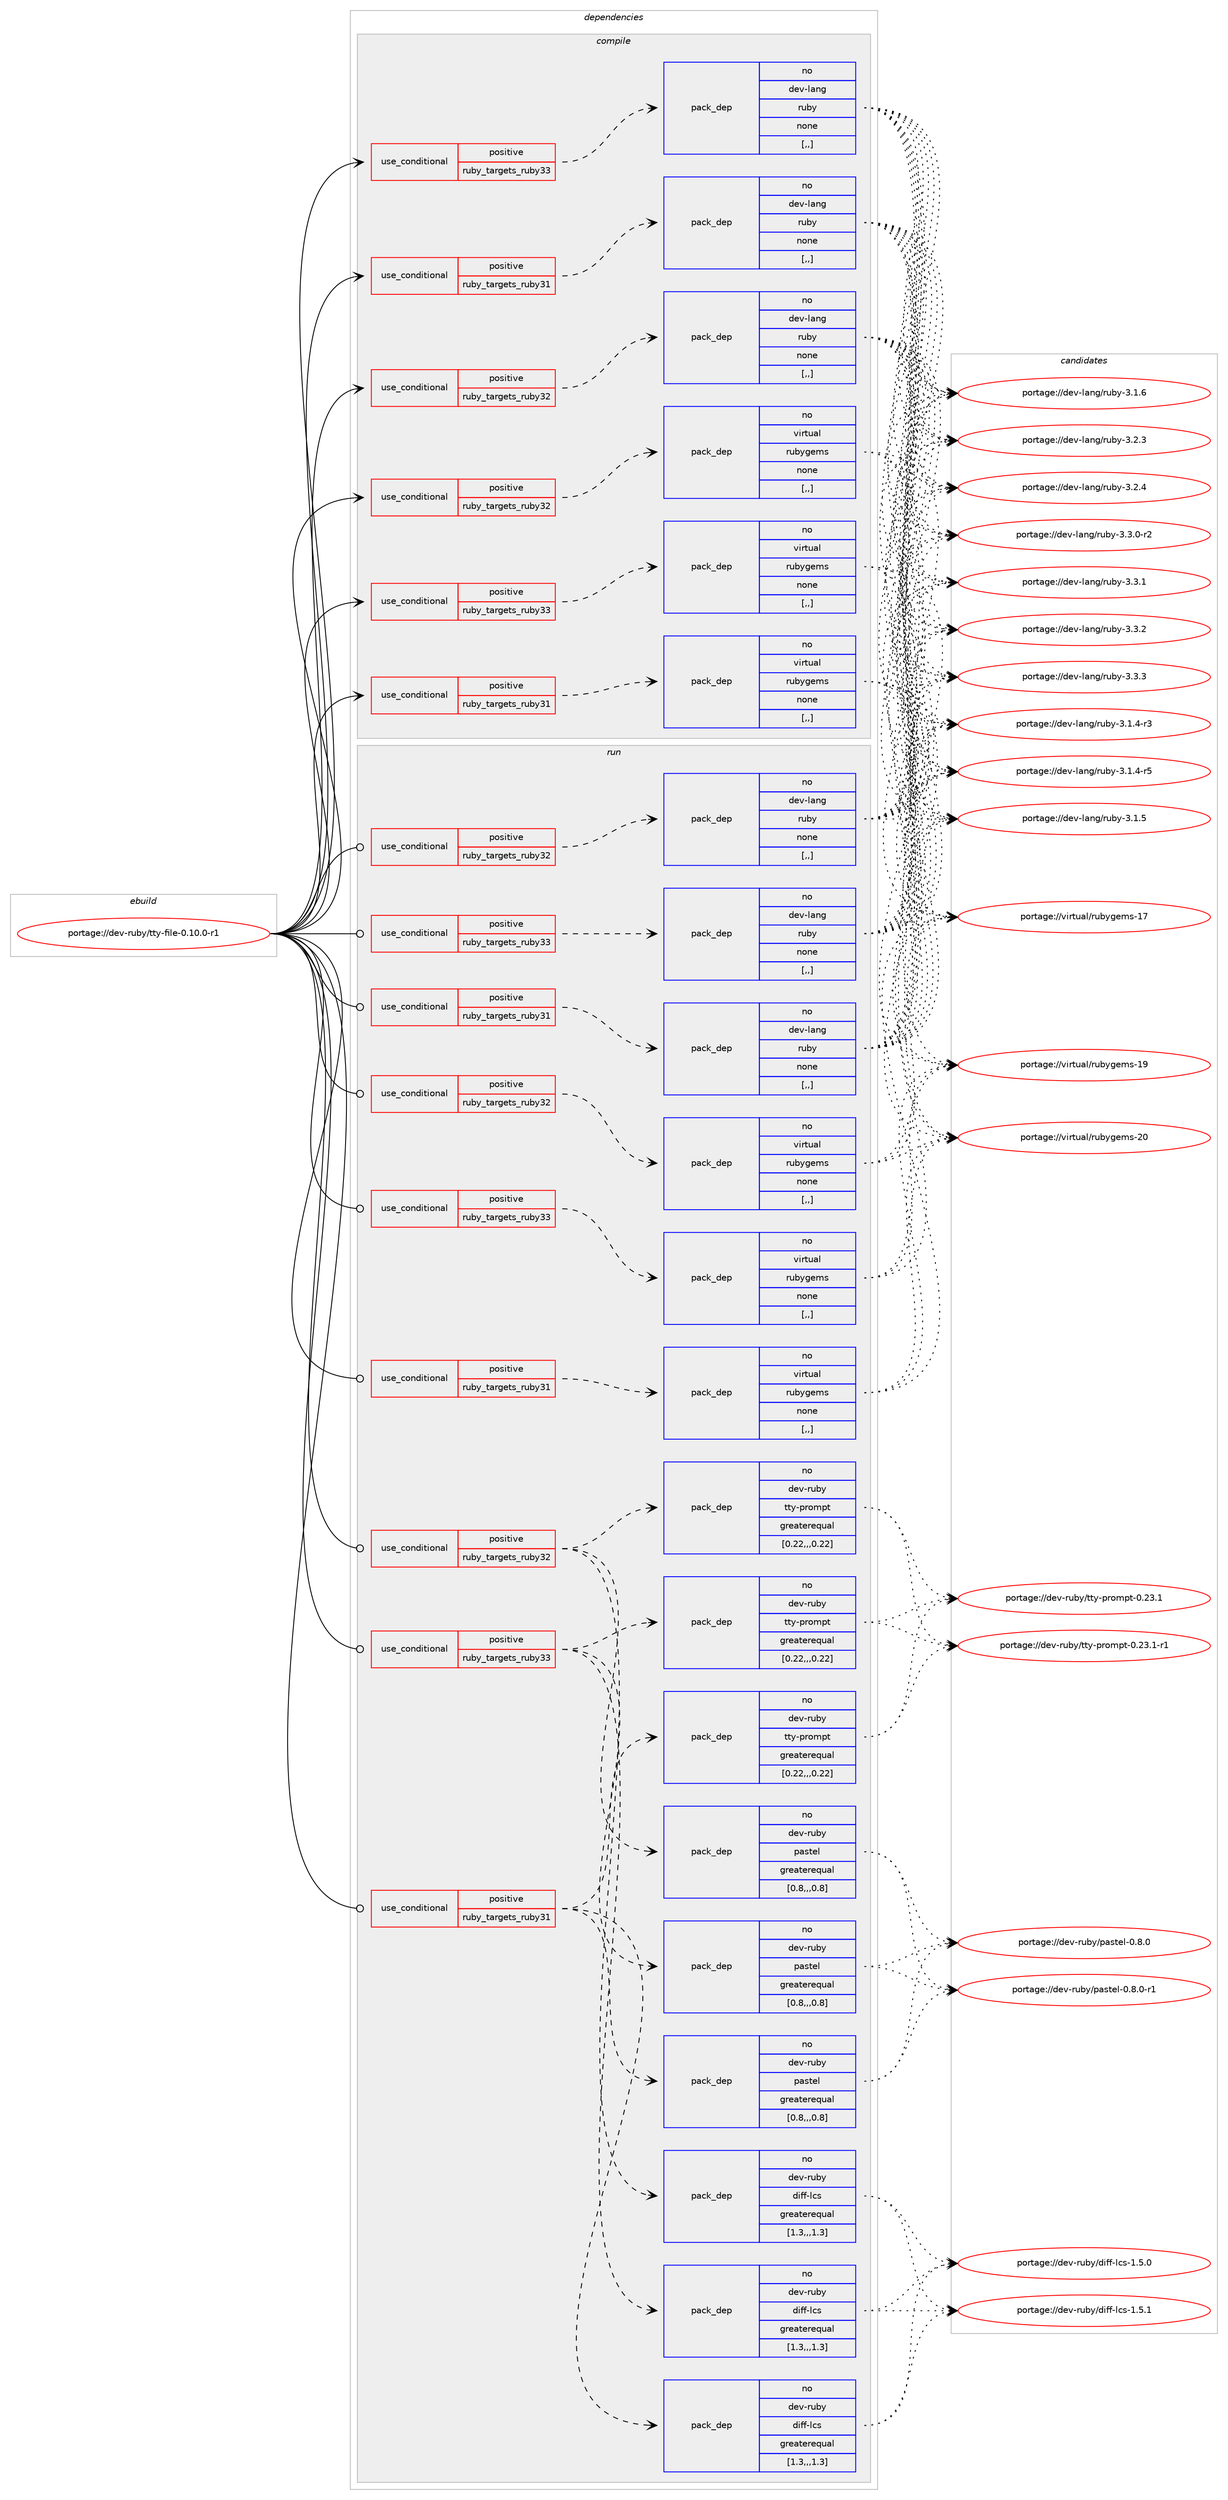 digraph prolog {

# *************
# Graph options
# *************

newrank=true;
concentrate=true;
compound=true;
graph [rankdir=LR,fontname=Helvetica,fontsize=10,ranksep=1.5];#, ranksep=2.5, nodesep=0.2];
edge  [arrowhead=vee];
node  [fontname=Helvetica,fontsize=10];

# **********
# The ebuild
# **********

subgraph cluster_leftcol {
color=gray;
rank=same;
label=<<i>ebuild</i>>;
id [label="portage://dev-ruby/tty-file-0.10.0-r1", color=red, width=4, href="../dev-ruby/tty-file-0.10.0-r1.svg"];
}

# ****************
# The dependencies
# ****************

subgraph cluster_midcol {
color=gray;
label=<<i>dependencies</i>>;
subgraph cluster_compile {
fillcolor="#eeeeee";
style=filled;
label=<<i>compile</i>>;
subgraph cond56668 {
dependency202075 [label=<<TABLE BORDER="0" CELLBORDER="1" CELLSPACING="0" CELLPADDING="4"><TR><TD ROWSPAN="3" CELLPADDING="10">use_conditional</TD></TR><TR><TD>positive</TD></TR><TR><TD>ruby_targets_ruby31</TD></TR></TABLE>>, shape=none, color=red];
subgraph pack144035 {
dependency202076 [label=<<TABLE BORDER="0" CELLBORDER="1" CELLSPACING="0" CELLPADDING="4" WIDTH="220"><TR><TD ROWSPAN="6" CELLPADDING="30">pack_dep</TD></TR><TR><TD WIDTH="110">no</TD></TR><TR><TD>dev-lang</TD></TR><TR><TD>ruby</TD></TR><TR><TD>none</TD></TR><TR><TD>[,,]</TD></TR></TABLE>>, shape=none, color=blue];
}
dependency202075:e -> dependency202076:w [weight=20,style="dashed",arrowhead="vee"];
}
id:e -> dependency202075:w [weight=20,style="solid",arrowhead="vee"];
subgraph cond56669 {
dependency202077 [label=<<TABLE BORDER="0" CELLBORDER="1" CELLSPACING="0" CELLPADDING="4"><TR><TD ROWSPAN="3" CELLPADDING="10">use_conditional</TD></TR><TR><TD>positive</TD></TR><TR><TD>ruby_targets_ruby31</TD></TR></TABLE>>, shape=none, color=red];
subgraph pack144036 {
dependency202078 [label=<<TABLE BORDER="0" CELLBORDER="1" CELLSPACING="0" CELLPADDING="4" WIDTH="220"><TR><TD ROWSPAN="6" CELLPADDING="30">pack_dep</TD></TR><TR><TD WIDTH="110">no</TD></TR><TR><TD>virtual</TD></TR><TR><TD>rubygems</TD></TR><TR><TD>none</TD></TR><TR><TD>[,,]</TD></TR></TABLE>>, shape=none, color=blue];
}
dependency202077:e -> dependency202078:w [weight=20,style="dashed",arrowhead="vee"];
}
id:e -> dependency202077:w [weight=20,style="solid",arrowhead="vee"];
subgraph cond56670 {
dependency202079 [label=<<TABLE BORDER="0" CELLBORDER="1" CELLSPACING="0" CELLPADDING="4"><TR><TD ROWSPAN="3" CELLPADDING="10">use_conditional</TD></TR><TR><TD>positive</TD></TR><TR><TD>ruby_targets_ruby32</TD></TR></TABLE>>, shape=none, color=red];
subgraph pack144037 {
dependency202080 [label=<<TABLE BORDER="0" CELLBORDER="1" CELLSPACING="0" CELLPADDING="4" WIDTH="220"><TR><TD ROWSPAN="6" CELLPADDING="30">pack_dep</TD></TR><TR><TD WIDTH="110">no</TD></TR><TR><TD>dev-lang</TD></TR><TR><TD>ruby</TD></TR><TR><TD>none</TD></TR><TR><TD>[,,]</TD></TR></TABLE>>, shape=none, color=blue];
}
dependency202079:e -> dependency202080:w [weight=20,style="dashed",arrowhead="vee"];
}
id:e -> dependency202079:w [weight=20,style="solid",arrowhead="vee"];
subgraph cond56671 {
dependency202081 [label=<<TABLE BORDER="0" CELLBORDER="1" CELLSPACING="0" CELLPADDING="4"><TR><TD ROWSPAN="3" CELLPADDING="10">use_conditional</TD></TR><TR><TD>positive</TD></TR><TR><TD>ruby_targets_ruby32</TD></TR></TABLE>>, shape=none, color=red];
subgraph pack144038 {
dependency202082 [label=<<TABLE BORDER="0" CELLBORDER="1" CELLSPACING="0" CELLPADDING="4" WIDTH="220"><TR><TD ROWSPAN="6" CELLPADDING="30">pack_dep</TD></TR><TR><TD WIDTH="110">no</TD></TR><TR><TD>virtual</TD></TR><TR><TD>rubygems</TD></TR><TR><TD>none</TD></TR><TR><TD>[,,]</TD></TR></TABLE>>, shape=none, color=blue];
}
dependency202081:e -> dependency202082:w [weight=20,style="dashed",arrowhead="vee"];
}
id:e -> dependency202081:w [weight=20,style="solid",arrowhead="vee"];
subgraph cond56672 {
dependency202083 [label=<<TABLE BORDER="0" CELLBORDER="1" CELLSPACING="0" CELLPADDING="4"><TR><TD ROWSPAN="3" CELLPADDING="10">use_conditional</TD></TR><TR><TD>positive</TD></TR><TR><TD>ruby_targets_ruby33</TD></TR></TABLE>>, shape=none, color=red];
subgraph pack144039 {
dependency202084 [label=<<TABLE BORDER="0" CELLBORDER="1" CELLSPACING="0" CELLPADDING="4" WIDTH="220"><TR><TD ROWSPAN="6" CELLPADDING="30">pack_dep</TD></TR><TR><TD WIDTH="110">no</TD></TR><TR><TD>dev-lang</TD></TR><TR><TD>ruby</TD></TR><TR><TD>none</TD></TR><TR><TD>[,,]</TD></TR></TABLE>>, shape=none, color=blue];
}
dependency202083:e -> dependency202084:w [weight=20,style="dashed",arrowhead="vee"];
}
id:e -> dependency202083:w [weight=20,style="solid",arrowhead="vee"];
subgraph cond56673 {
dependency202085 [label=<<TABLE BORDER="0" CELLBORDER="1" CELLSPACING="0" CELLPADDING="4"><TR><TD ROWSPAN="3" CELLPADDING="10">use_conditional</TD></TR><TR><TD>positive</TD></TR><TR><TD>ruby_targets_ruby33</TD></TR></TABLE>>, shape=none, color=red];
subgraph pack144040 {
dependency202086 [label=<<TABLE BORDER="0" CELLBORDER="1" CELLSPACING="0" CELLPADDING="4" WIDTH="220"><TR><TD ROWSPAN="6" CELLPADDING="30">pack_dep</TD></TR><TR><TD WIDTH="110">no</TD></TR><TR><TD>virtual</TD></TR><TR><TD>rubygems</TD></TR><TR><TD>none</TD></TR><TR><TD>[,,]</TD></TR></TABLE>>, shape=none, color=blue];
}
dependency202085:e -> dependency202086:w [weight=20,style="dashed",arrowhead="vee"];
}
id:e -> dependency202085:w [weight=20,style="solid",arrowhead="vee"];
}
subgraph cluster_compileandrun {
fillcolor="#eeeeee";
style=filled;
label=<<i>compile and run</i>>;
}
subgraph cluster_run {
fillcolor="#eeeeee";
style=filled;
label=<<i>run</i>>;
subgraph cond56674 {
dependency202087 [label=<<TABLE BORDER="0" CELLBORDER="1" CELLSPACING="0" CELLPADDING="4"><TR><TD ROWSPAN="3" CELLPADDING="10">use_conditional</TD></TR><TR><TD>positive</TD></TR><TR><TD>ruby_targets_ruby31</TD></TR></TABLE>>, shape=none, color=red];
subgraph pack144041 {
dependency202088 [label=<<TABLE BORDER="0" CELLBORDER="1" CELLSPACING="0" CELLPADDING="4" WIDTH="220"><TR><TD ROWSPAN="6" CELLPADDING="30">pack_dep</TD></TR><TR><TD WIDTH="110">no</TD></TR><TR><TD>dev-lang</TD></TR><TR><TD>ruby</TD></TR><TR><TD>none</TD></TR><TR><TD>[,,]</TD></TR></TABLE>>, shape=none, color=blue];
}
dependency202087:e -> dependency202088:w [weight=20,style="dashed",arrowhead="vee"];
}
id:e -> dependency202087:w [weight=20,style="solid",arrowhead="odot"];
subgraph cond56675 {
dependency202089 [label=<<TABLE BORDER="0" CELLBORDER="1" CELLSPACING="0" CELLPADDING="4"><TR><TD ROWSPAN="3" CELLPADDING="10">use_conditional</TD></TR><TR><TD>positive</TD></TR><TR><TD>ruby_targets_ruby31</TD></TR></TABLE>>, shape=none, color=red];
subgraph pack144042 {
dependency202090 [label=<<TABLE BORDER="0" CELLBORDER="1" CELLSPACING="0" CELLPADDING="4" WIDTH="220"><TR><TD ROWSPAN="6" CELLPADDING="30">pack_dep</TD></TR><TR><TD WIDTH="110">no</TD></TR><TR><TD>dev-ruby</TD></TR><TR><TD>diff-lcs</TD></TR><TR><TD>greaterequal</TD></TR><TR><TD>[1.3,,,1.3]</TD></TR></TABLE>>, shape=none, color=blue];
}
dependency202089:e -> dependency202090:w [weight=20,style="dashed",arrowhead="vee"];
subgraph pack144043 {
dependency202091 [label=<<TABLE BORDER="0" CELLBORDER="1" CELLSPACING="0" CELLPADDING="4" WIDTH="220"><TR><TD ROWSPAN="6" CELLPADDING="30">pack_dep</TD></TR><TR><TD WIDTH="110">no</TD></TR><TR><TD>dev-ruby</TD></TR><TR><TD>pastel</TD></TR><TR><TD>greaterequal</TD></TR><TR><TD>[0.8,,,0.8]</TD></TR></TABLE>>, shape=none, color=blue];
}
dependency202089:e -> dependency202091:w [weight=20,style="dashed",arrowhead="vee"];
subgraph pack144044 {
dependency202092 [label=<<TABLE BORDER="0" CELLBORDER="1" CELLSPACING="0" CELLPADDING="4" WIDTH="220"><TR><TD ROWSPAN="6" CELLPADDING="30">pack_dep</TD></TR><TR><TD WIDTH="110">no</TD></TR><TR><TD>dev-ruby</TD></TR><TR><TD>tty-prompt</TD></TR><TR><TD>greaterequal</TD></TR><TR><TD>[0.22,,,0.22]</TD></TR></TABLE>>, shape=none, color=blue];
}
dependency202089:e -> dependency202092:w [weight=20,style="dashed",arrowhead="vee"];
}
id:e -> dependency202089:w [weight=20,style="solid",arrowhead="odot"];
subgraph cond56676 {
dependency202093 [label=<<TABLE BORDER="0" CELLBORDER="1" CELLSPACING="0" CELLPADDING="4"><TR><TD ROWSPAN="3" CELLPADDING="10">use_conditional</TD></TR><TR><TD>positive</TD></TR><TR><TD>ruby_targets_ruby31</TD></TR></TABLE>>, shape=none, color=red];
subgraph pack144045 {
dependency202094 [label=<<TABLE BORDER="0" CELLBORDER="1" CELLSPACING="0" CELLPADDING="4" WIDTH="220"><TR><TD ROWSPAN="6" CELLPADDING="30">pack_dep</TD></TR><TR><TD WIDTH="110">no</TD></TR><TR><TD>virtual</TD></TR><TR><TD>rubygems</TD></TR><TR><TD>none</TD></TR><TR><TD>[,,]</TD></TR></TABLE>>, shape=none, color=blue];
}
dependency202093:e -> dependency202094:w [weight=20,style="dashed",arrowhead="vee"];
}
id:e -> dependency202093:w [weight=20,style="solid",arrowhead="odot"];
subgraph cond56677 {
dependency202095 [label=<<TABLE BORDER="0" CELLBORDER="1" CELLSPACING="0" CELLPADDING="4"><TR><TD ROWSPAN="3" CELLPADDING="10">use_conditional</TD></TR><TR><TD>positive</TD></TR><TR><TD>ruby_targets_ruby32</TD></TR></TABLE>>, shape=none, color=red];
subgraph pack144046 {
dependency202096 [label=<<TABLE BORDER="0" CELLBORDER="1" CELLSPACING="0" CELLPADDING="4" WIDTH="220"><TR><TD ROWSPAN="6" CELLPADDING="30">pack_dep</TD></TR><TR><TD WIDTH="110">no</TD></TR><TR><TD>dev-lang</TD></TR><TR><TD>ruby</TD></TR><TR><TD>none</TD></TR><TR><TD>[,,]</TD></TR></TABLE>>, shape=none, color=blue];
}
dependency202095:e -> dependency202096:w [weight=20,style="dashed",arrowhead="vee"];
}
id:e -> dependency202095:w [weight=20,style="solid",arrowhead="odot"];
subgraph cond56678 {
dependency202097 [label=<<TABLE BORDER="0" CELLBORDER="1" CELLSPACING="0" CELLPADDING="4"><TR><TD ROWSPAN="3" CELLPADDING="10">use_conditional</TD></TR><TR><TD>positive</TD></TR><TR><TD>ruby_targets_ruby32</TD></TR></TABLE>>, shape=none, color=red];
subgraph pack144047 {
dependency202098 [label=<<TABLE BORDER="0" CELLBORDER="1" CELLSPACING="0" CELLPADDING="4" WIDTH="220"><TR><TD ROWSPAN="6" CELLPADDING="30">pack_dep</TD></TR><TR><TD WIDTH="110">no</TD></TR><TR><TD>dev-ruby</TD></TR><TR><TD>diff-lcs</TD></TR><TR><TD>greaterequal</TD></TR><TR><TD>[1.3,,,1.3]</TD></TR></TABLE>>, shape=none, color=blue];
}
dependency202097:e -> dependency202098:w [weight=20,style="dashed",arrowhead="vee"];
subgraph pack144048 {
dependency202099 [label=<<TABLE BORDER="0" CELLBORDER="1" CELLSPACING="0" CELLPADDING="4" WIDTH="220"><TR><TD ROWSPAN="6" CELLPADDING="30">pack_dep</TD></TR><TR><TD WIDTH="110">no</TD></TR><TR><TD>dev-ruby</TD></TR><TR><TD>pastel</TD></TR><TR><TD>greaterequal</TD></TR><TR><TD>[0.8,,,0.8]</TD></TR></TABLE>>, shape=none, color=blue];
}
dependency202097:e -> dependency202099:w [weight=20,style="dashed",arrowhead="vee"];
subgraph pack144049 {
dependency202100 [label=<<TABLE BORDER="0" CELLBORDER="1" CELLSPACING="0" CELLPADDING="4" WIDTH="220"><TR><TD ROWSPAN="6" CELLPADDING="30">pack_dep</TD></TR><TR><TD WIDTH="110">no</TD></TR><TR><TD>dev-ruby</TD></TR><TR><TD>tty-prompt</TD></TR><TR><TD>greaterequal</TD></TR><TR><TD>[0.22,,,0.22]</TD></TR></TABLE>>, shape=none, color=blue];
}
dependency202097:e -> dependency202100:w [weight=20,style="dashed",arrowhead="vee"];
}
id:e -> dependency202097:w [weight=20,style="solid",arrowhead="odot"];
subgraph cond56679 {
dependency202101 [label=<<TABLE BORDER="0" CELLBORDER="1" CELLSPACING="0" CELLPADDING="4"><TR><TD ROWSPAN="3" CELLPADDING="10">use_conditional</TD></TR><TR><TD>positive</TD></TR><TR><TD>ruby_targets_ruby32</TD></TR></TABLE>>, shape=none, color=red];
subgraph pack144050 {
dependency202102 [label=<<TABLE BORDER="0" CELLBORDER="1" CELLSPACING="0" CELLPADDING="4" WIDTH="220"><TR><TD ROWSPAN="6" CELLPADDING="30">pack_dep</TD></TR><TR><TD WIDTH="110">no</TD></TR><TR><TD>virtual</TD></TR><TR><TD>rubygems</TD></TR><TR><TD>none</TD></TR><TR><TD>[,,]</TD></TR></TABLE>>, shape=none, color=blue];
}
dependency202101:e -> dependency202102:w [weight=20,style="dashed",arrowhead="vee"];
}
id:e -> dependency202101:w [weight=20,style="solid",arrowhead="odot"];
subgraph cond56680 {
dependency202103 [label=<<TABLE BORDER="0" CELLBORDER="1" CELLSPACING="0" CELLPADDING="4"><TR><TD ROWSPAN="3" CELLPADDING="10">use_conditional</TD></TR><TR><TD>positive</TD></TR><TR><TD>ruby_targets_ruby33</TD></TR></TABLE>>, shape=none, color=red];
subgraph pack144051 {
dependency202104 [label=<<TABLE BORDER="0" CELLBORDER="1" CELLSPACING="0" CELLPADDING="4" WIDTH="220"><TR><TD ROWSPAN="6" CELLPADDING="30">pack_dep</TD></TR><TR><TD WIDTH="110">no</TD></TR><TR><TD>dev-lang</TD></TR><TR><TD>ruby</TD></TR><TR><TD>none</TD></TR><TR><TD>[,,]</TD></TR></TABLE>>, shape=none, color=blue];
}
dependency202103:e -> dependency202104:w [weight=20,style="dashed",arrowhead="vee"];
}
id:e -> dependency202103:w [weight=20,style="solid",arrowhead="odot"];
subgraph cond56681 {
dependency202105 [label=<<TABLE BORDER="0" CELLBORDER="1" CELLSPACING="0" CELLPADDING="4"><TR><TD ROWSPAN="3" CELLPADDING="10">use_conditional</TD></TR><TR><TD>positive</TD></TR><TR><TD>ruby_targets_ruby33</TD></TR></TABLE>>, shape=none, color=red];
subgraph pack144052 {
dependency202106 [label=<<TABLE BORDER="0" CELLBORDER="1" CELLSPACING="0" CELLPADDING="4" WIDTH="220"><TR><TD ROWSPAN="6" CELLPADDING="30">pack_dep</TD></TR><TR><TD WIDTH="110">no</TD></TR><TR><TD>dev-ruby</TD></TR><TR><TD>diff-lcs</TD></TR><TR><TD>greaterequal</TD></TR><TR><TD>[1.3,,,1.3]</TD></TR></TABLE>>, shape=none, color=blue];
}
dependency202105:e -> dependency202106:w [weight=20,style="dashed",arrowhead="vee"];
subgraph pack144053 {
dependency202107 [label=<<TABLE BORDER="0" CELLBORDER="1" CELLSPACING="0" CELLPADDING="4" WIDTH="220"><TR><TD ROWSPAN="6" CELLPADDING="30">pack_dep</TD></TR><TR><TD WIDTH="110">no</TD></TR><TR><TD>dev-ruby</TD></TR><TR><TD>pastel</TD></TR><TR><TD>greaterequal</TD></TR><TR><TD>[0.8,,,0.8]</TD></TR></TABLE>>, shape=none, color=blue];
}
dependency202105:e -> dependency202107:w [weight=20,style="dashed",arrowhead="vee"];
subgraph pack144054 {
dependency202108 [label=<<TABLE BORDER="0" CELLBORDER="1" CELLSPACING="0" CELLPADDING="4" WIDTH="220"><TR><TD ROWSPAN="6" CELLPADDING="30">pack_dep</TD></TR><TR><TD WIDTH="110">no</TD></TR><TR><TD>dev-ruby</TD></TR><TR><TD>tty-prompt</TD></TR><TR><TD>greaterequal</TD></TR><TR><TD>[0.22,,,0.22]</TD></TR></TABLE>>, shape=none, color=blue];
}
dependency202105:e -> dependency202108:w [weight=20,style="dashed",arrowhead="vee"];
}
id:e -> dependency202105:w [weight=20,style="solid",arrowhead="odot"];
subgraph cond56682 {
dependency202109 [label=<<TABLE BORDER="0" CELLBORDER="1" CELLSPACING="0" CELLPADDING="4"><TR><TD ROWSPAN="3" CELLPADDING="10">use_conditional</TD></TR><TR><TD>positive</TD></TR><TR><TD>ruby_targets_ruby33</TD></TR></TABLE>>, shape=none, color=red];
subgraph pack144055 {
dependency202110 [label=<<TABLE BORDER="0" CELLBORDER="1" CELLSPACING="0" CELLPADDING="4" WIDTH="220"><TR><TD ROWSPAN="6" CELLPADDING="30">pack_dep</TD></TR><TR><TD WIDTH="110">no</TD></TR><TR><TD>virtual</TD></TR><TR><TD>rubygems</TD></TR><TR><TD>none</TD></TR><TR><TD>[,,]</TD></TR></TABLE>>, shape=none, color=blue];
}
dependency202109:e -> dependency202110:w [weight=20,style="dashed",arrowhead="vee"];
}
id:e -> dependency202109:w [weight=20,style="solid",arrowhead="odot"];
}
}

# **************
# The candidates
# **************

subgraph cluster_choices {
rank=same;
color=gray;
label=<<i>candidates</i>>;

subgraph choice144035 {
color=black;
nodesep=1;
choice100101118451089711010347114117981214551464946524511451 [label="portage://dev-lang/ruby-3.1.4-r3", color=red, width=4,href="../dev-lang/ruby-3.1.4-r3.svg"];
choice100101118451089711010347114117981214551464946524511453 [label="portage://dev-lang/ruby-3.1.4-r5", color=red, width=4,href="../dev-lang/ruby-3.1.4-r5.svg"];
choice10010111845108971101034711411798121455146494653 [label="portage://dev-lang/ruby-3.1.5", color=red, width=4,href="../dev-lang/ruby-3.1.5.svg"];
choice10010111845108971101034711411798121455146494654 [label="portage://dev-lang/ruby-3.1.6", color=red, width=4,href="../dev-lang/ruby-3.1.6.svg"];
choice10010111845108971101034711411798121455146504651 [label="portage://dev-lang/ruby-3.2.3", color=red, width=4,href="../dev-lang/ruby-3.2.3.svg"];
choice10010111845108971101034711411798121455146504652 [label="portage://dev-lang/ruby-3.2.4", color=red, width=4,href="../dev-lang/ruby-3.2.4.svg"];
choice100101118451089711010347114117981214551465146484511450 [label="portage://dev-lang/ruby-3.3.0-r2", color=red, width=4,href="../dev-lang/ruby-3.3.0-r2.svg"];
choice10010111845108971101034711411798121455146514649 [label="portage://dev-lang/ruby-3.3.1", color=red, width=4,href="../dev-lang/ruby-3.3.1.svg"];
choice10010111845108971101034711411798121455146514650 [label="portage://dev-lang/ruby-3.3.2", color=red, width=4,href="../dev-lang/ruby-3.3.2.svg"];
choice10010111845108971101034711411798121455146514651 [label="portage://dev-lang/ruby-3.3.3", color=red, width=4,href="../dev-lang/ruby-3.3.3.svg"];
dependency202076:e -> choice100101118451089711010347114117981214551464946524511451:w [style=dotted,weight="100"];
dependency202076:e -> choice100101118451089711010347114117981214551464946524511453:w [style=dotted,weight="100"];
dependency202076:e -> choice10010111845108971101034711411798121455146494653:w [style=dotted,weight="100"];
dependency202076:e -> choice10010111845108971101034711411798121455146494654:w [style=dotted,weight="100"];
dependency202076:e -> choice10010111845108971101034711411798121455146504651:w [style=dotted,weight="100"];
dependency202076:e -> choice10010111845108971101034711411798121455146504652:w [style=dotted,weight="100"];
dependency202076:e -> choice100101118451089711010347114117981214551465146484511450:w [style=dotted,weight="100"];
dependency202076:e -> choice10010111845108971101034711411798121455146514649:w [style=dotted,weight="100"];
dependency202076:e -> choice10010111845108971101034711411798121455146514650:w [style=dotted,weight="100"];
dependency202076:e -> choice10010111845108971101034711411798121455146514651:w [style=dotted,weight="100"];
}
subgraph choice144036 {
color=black;
nodesep=1;
choice118105114116117971084711411798121103101109115454955 [label="portage://virtual/rubygems-17", color=red, width=4,href="../virtual/rubygems-17.svg"];
choice118105114116117971084711411798121103101109115454957 [label="portage://virtual/rubygems-19", color=red, width=4,href="../virtual/rubygems-19.svg"];
choice118105114116117971084711411798121103101109115455048 [label="portage://virtual/rubygems-20", color=red, width=4,href="../virtual/rubygems-20.svg"];
dependency202078:e -> choice118105114116117971084711411798121103101109115454955:w [style=dotted,weight="100"];
dependency202078:e -> choice118105114116117971084711411798121103101109115454957:w [style=dotted,weight="100"];
dependency202078:e -> choice118105114116117971084711411798121103101109115455048:w [style=dotted,weight="100"];
}
subgraph choice144037 {
color=black;
nodesep=1;
choice100101118451089711010347114117981214551464946524511451 [label="portage://dev-lang/ruby-3.1.4-r3", color=red, width=4,href="../dev-lang/ruby-3.1.4-r3.svg"];
choice100101118451089711010347114117981214551464946524511453 [label="portage://dev-lang/ruby-3.1.4-r5", color=red, width=4,href="../dev-lang/ruby-3.1.4-r5.svg"];
choice10010111845108971101034711411798121455146494653 [label="portage://dev-lang/ruby-3.1.5", color=red, width=4,href="../dev-lang/ruby-3.1.5.svg"];
choice10010111845108971101034711411798121455146494654 [label="portage://dev-lang/ruby-3.1.6", color=red, width=4,href="../dev-lang/ruby-3.1.6.svg"];
choice10010111845108971101034711411798121455146504651 [label="portage://dev-lang/ruby-3.2.3", color=red, width=4,href="../dev-lang/ruby-3.2.3.svg"];
choice10010111845108971101034711411798121455146504652 [label="portage://dev-lang/ruby-3.2.4", color=red, width=4,href="../dev-lang/ruby-3.2.4.svg"];
choice100101118451089711010347114117981214551465146484511450 [label="portage://dev-lang/ruby-3.3.0-r2", color=red, width=4,href="../dev-lang/ruby-3.3.0-r2.svg"];
choice10010111845108971101034711411798121455146514649 [label="portage://dev-lang/ruby-3.3.1", color=red, width=4,href="../dev-lang/ruby-3.3.1.svg"];
choice10010111845108971101034711411798121455146514650 [label="portage://dev-lang/ruby-3.3.2", color=red, width=4,href="../dev-lang/ruby-3.3.2.svg"];
choice10010111845108971101034711411798121455146514651 [label="portage://dev-lang/ruby-3.3.3", color=red, width=4,href="../dev-lang/ruby-3.3.3.svg"];
dependency202080:e -> choice100101118451089711010347114117981214551464946524511451:w [style=dotted,weight="100"];
dependency202080:e -> choice100101118451089711010347114117981214551464946524511453:w [style=dotted,weight="100"];
dependency202080:e -> choice10010111845108971101034711411798121455146494653:w [style=dotted,weight="100"];
dependency202080:e -> choice10010111845108971101034711411798121455146494654:w [style=dotted,weight="100"];
dependency202080:e -> choice10010111845108971101034711411798121455146504651:w [style=dotted,weight="100"];
dependency202080:e -> choice10010111845108971101034711411798121455146504652:w [style=dotted,weight="100"];
dependency202080:e -> choice100101118451089711010347114117981214551465146484511450:w [style=dotted,weight="100"];
dependency202080:e -> choice10010111845108971101034711411798121455146514649:w [style=dotted,weight="100"];
dependency202080:e -> choice10010111845108971101034711411798121455146514650:w [style=dotted,weight="100"];
dependency202080:e -> choice10010111845108971101034711411798121455146514651:w [style=dotted,weight="100"];
}
subgraph choice144038 {
color=black;
nodesep=1;
choice118105114116117971084711411798121103101109115454955 [label="portage://virtual/rubygems-17", color=red, width=4,href="../virtual/rubygems-17.svg"];
choice118105114116117971084711411798121103101109115454957 [label="portage://virtual/rubygems-19", color=red, width=4,href="../virtual/rubygems-19.svg"];
choice118105114116117971084711411798121103101109115455048 [label="portage://virtual/rubygems-20", color=red, width=4,href="../virtual/rubygems-20.svg"];
dependency202082:e -> choice118105114116117971084711411798121103101109115454955:w [style=dotted,weight="100"];
dependency202082:e -> choice118105114116117971084711411798121103101109115454957:w [style=dotted,weight="100"];
dependency202082:e -> choice118105114116117971084711411798121103101109115455048:w [style=dotted,weight="100"];
}
subgraph choice144039 {
color=black;
nodesep=1;
choice100101118451089711010347114117981214551464946524511451 [label="portage://dev-lang/ruby-3.1.4-r3", color=red, width=4,href="../dev-lang/ruby-3.1.4-r3.svg"];
choice100101118451089711010347114117981214551464946524511453 [label="portage://dev-lang/ruby-3.1.4-r5", color=red, width=4,href="../dev-lang/ruby-3.1.4-r5.svg"];
choice10010111845108971101034711411798121455146494653 [label="portage://dev-lang/ruby-3.1.5", color=red, width=4,href="../dev-lang/ruby-3.1.5.svg"];
choice10010111845108971101034711411798121455146494654 [label="portage://dev-lang/ruby-3.1.6", color=red, width=4,href="../dev-lang/ruby-3.1.6.svg"];
choice10010111845108971101034711411798121455146504651 [label="portage://dev-lang/ruby-3.2.3", color=red, width=4,href="../dev-lang/ruby-3.2.3.svg"];
choice10010111845108971101034711411798121455146504652 [label="portage://dev-lang/ruby-3.2.4", color=red, width=4,href="../dev-lang/ruby-3.2.4.svg"];
choice100101118451089711010347114117981214551465146484511450 [label="portage://dev-lang/ruby-3.3.0-r2", color=red, width=4,href="../dev-lang/ruby-3.3.0-r2.svg"];
choice10010111845108971101034711411798121455146514649 [label="portage://dev-lang/ruby-3.3.1", color=red, width=4,href="../dev-lang/ruby-3.3.1.svg"];
choice10010111845108971101034711411798121455146514650 [label="portage://dev-lang/ruby-3.3.2", color=red, width=4,href="../dev-lang/ruby-3.3.2.svg"];
choice10010111845108971101034711411798121455146514651 [label="portage://dev-lang/ruby-3.3.3", color=red, width=4,href="../dev-lang/ruby-3.3.3.svg"];
dependency202084:e -> choice100101118451089711010347114117981214551464946524511451:w [style=dotted,weight="100"];
dependency202084:e -> choice100101118451089711010347114117981214551464946524511453:w [style=dotted,weight="100"];
dependency202084:e -> choice10010111845108971101034711411798121455146494653:w [style=dotted,weight="100"];
dependency202084:e -> choice10010111845108971101034711411798121455146494654:w [style=dotted,weight="100"];
dependency202084:e -> choice10010111845108971101034711411798121455146504651:w [style=dotted,weight="100"];
dependency202084:e -> choice10010111845108971101034711411798121455146504652:w [style=dotted,weight="100"];
dependency202084:e -> choice100101118451089711010347114117981214551465146484511450:w [style=dotted,weight="100"];
dependency202084:e -> choice10010111845108971101034711411798121455146514649:w [style=dotted,weight="100"];
dependency202084:e -> choice10010111845108971101034711411798121455146514650:w [style=dotted,weight="100"];
dependency202084:e -> choice10010111845108971101034711411798121455146514651:w [style=dotted,weight="100"];
}
subgraph choice144040 {
color=black;
nodesep=1;
choice118105114116117971084711411798121103101109115454955 [label="portage://virtual/rubygems-17", color=red, width=4,href="../virtual/rubygems-17.svg"];
choice118105114116117971084711411798121103101109115454957 [label="portage://virtual/rubygems-19", color=red, width=4,href="../virtual/rubygems-19.svg"];
choice118105114116117971084711411798121103101109115455048 [label="portage://virtual/rubygems-20", color=red, width=4,href="../virtual/rubygems-20.svg"];
dependency202086:e -> choice118105114116117971084711411798121103101109115454955:w [style=dotted,weight="100"];
dependency202086:e -> choice118105114116117971084711411798121103101109115454957:w [style=dotted,weight="100"];
dependency202086:e -> choice118105114116117971084711411798121103101109115455048:w [style=dotted,weight="100"];
}
subgraph choice144041 {
color=black;
nodesep=1;
choice100101118451089711010347114117981214551464946524511451 [label="portage://dev-lang/ruby-3.1.4-r3", color=red, width=4,href="../dev-lang/ruby-3.1.4-r3.svg"];
choice100101118451089711010347114117981214551464946524511453 [label="portage://dev-lang/ruby-3.1.4-r5", color=red, width=4,href="../dev-lang/ruby-3.1.4-r5.svg"];
choice10010111845108971101034711411798121455146494653 [label="portage://dev-lang/ruby-3.1.5", color=red, width=4,href="../dev-lang/ruby-3.1.5.svg"];
choice10010111845108971101034711411798121455146494654 [label="portage://dev-lang/ruby-3.1.6", color=red, width=4,href="../dev-lang/ruby-3.1.6.svg"];
choice10010111845108971101034711411798121455146504651 [label="portage://dev-lang/ruby-3.2.3", color=red, width=4,href="../dev-lang/ruby-3.2.3.svg"];
choice10010111845108971101034711411798121455146504652 [label="portage://dev-lang/ruby-3.2.4", color=red, width=4,href="../dev-lang/ruby-3.2.4.svg"];
choice100101118451089711010347114117981214551465146484511450 [label="portage://dev-lang/ruby-3.3.0-r2", color=red, width=4,href="../dev-lang/ruby-3.3.0-r2.svg"];
choice10010111845108971101034711411798121455146514649 [label="portage://dev-lang/ruby-3.3.1", color=red, width=4,href="../dev-lang/ruby-3.3.1.svg"];
choice10010111845108971101034711411798121455146514650 [label="portage://dev-lang/ruby-3.3.2", color=red, width=4,href="../dev-lang/ruby-3.3.2.svg"];
choice10010111845108971101034711411798121455146514651 [label="portage://dev-lang/ruby-3.3.3", color=red, width=4,href="../dev-lang/ruby-3.3.3.svg"];
dependency202088:e -> choice100101118451089711010347114117981214551464946524511451:w [style=dotted,weight="100"];
dependency202088:e -> choice100101118451089711010347114117981214551464946524511453:w [style=dotted,weight="100"];
dependency202088:e -> choice10010111845108971101034711411798121455146494653:w [style=dotted,weight="100"];
dependency202088:e -> choice10010111845108971101034711411798121455146494654:w [style=dotted,weight="100"];
dependency202088:e -> choice10010111845108971101034711411798121455146504651:w [style=dotted,weight="100"];
dependency202088:e -> choice10010111845108971101034711411798121455146504652:w [style=dotted,weight="100"];
dependency202088:e -> choice100101118451089711010347114117981214551465146484511450:w [style=dotted,weight="100"];
dependency202088:e -> choice10010111845108971101034711411798121455146514649:w [style=dotted,weight="100"];
dependency202088:e -> choice10010111845108971101034711411798121455146514650:w [style=dotted,weight="100"];
dependency202088:e -> choice10010111845108971101034711411798121455146514651:w [style=dotted,weight="100"];
}
subgraph choice144042 {
color=black;
nodesep=1;
choice1001011184511411798121471001051021024510899115454946534648 [label="portage://dev-ruby/diff-lcs-1.5.0", color=red, width=4,href="../dev-ruby/diff-lcs-1.5.0.svg"];
choice1001011184511411798121471001051021024510899115454946534649 [label="portage://dev-ruby/diff-lcs-1.5.1", color=red, width=4,href="../dev-ruby/diff-lcs-1.5.1.svg"];
dependency202090:e -> choice1001011184511411798121471001051021024510899115454946534648:w [style=dotted,weight="100"];
dependency202090:e -> choice1001011184511411798121471001051021024510899115454946534649:w [style=dotted,weight="100"];
}
subgraph choice144043 {
color=black;
nodesep=1;
choice10010111845114117981214711297115116101108454846564648 [label="portage://dev-ruby/pastel-0.8.0", color=red, width=4,href="../dev-ruby/pastel-0.8.0.svg"];
choice100101118451141179812147112971151161011084548465646484511449 [label="portage://dev-ruby/pastel-0.8.0-r1", color=red, width=4,href="../dev-ruby/pastel-0.8.0-r1.svg"];
dependency202091:e -> choice10010111845114117981214711297115116101108454846564648:w [style=dotted,weight="100"];
dependency202091:e -> choice100101118451141179812147112971151161011084548465646484511449:w [style=dotted,weight="100"];
}
subgraph choice144044 {
color=black;
nodesep=1;
choice1001011184511411798121471161161214511211411110911211645484650514649 [label="portage://dev-ruby/tty-prompt-0.23.1", color=red, width=4,href="../dev-ruby/tty-prompt-0.23.1.svg"];
choice10010111845114117981214711611612145112114111109112116454846505146494511449 [label="portage://dev-ruby/tty-prompt-0.23.1-r1", color=red, width=4,href="../dev-ruby/tty-prompt-0.23.1-r1.svg"];
dependency202092:e -> choice1001011184511411798121471161161214511211411110911211645484650514649:w [style=dotted,weight="100"];
dependency202092:e -> choice10010111845114117981214711611612145112114111109112116454846505146494511449:w [style=dotted,weight="100"];
}
subgraph choice144045 {
color=black;
nodesep=1;
choice118105114116117971084711411798121103101109115454955 [label="portage://virtual/rubygems-17", color=red, width=4,href="../virtual/rubygems-17.svg"];
choice118105114116117971084711411798121103101109115454957 [label="portage://virtual/rubygems-19", color=red, width=4,href="../virtual/rubygems-19.svg"];
choice118105114116117971084711411798121103101109115455048 [label="portage://virtual/rubygems-20", color=red, width=4,href="../virtual/rubygems-20.svg"];
dependency202094:e -> choice118105114116117971084711411798121103101109115454955:w [style=dotted,weight="100"];
dependency202094:e -> choice118105114116117971084711411798121103101109115454957:w [style=dotted,weight="100"];
dependency202094:e -> choice118105114116117971084711411798121103101109115455048:w [style=dotted,weight="100"];
}
subgraph choice144046 {
color=black;
nodesep=1;
choice100101118451089711010347114117981214551464946524511451 [label="portage://dev-lang/ruby-3.1.4-r3", color=red, width=4,href="../dev-lang/ruby-3.1.4-r3.svg"];
choice100101118451089711010347114117981214551464946524511453 [label="portage://dev-lang/ruby-3.1.4-r5", color=red, width=4,href="../dev-lang/ruby-3.1.4-r5.svg"];
choice10010111845108971101034711411798121455146494653 [label="portage://dev-lang/ruby-3.1.5", color=red, width=4,href="../dev-lang/ruby-3.1.5.svg"];
choice10010111845108971101034711411798121455146494654 [label="portage://dev-lang/ruby-3.1.6", color=red, width=4,href="../dev-lang/ruby-3.1.6.svg"];
choice10010111845108971101034711411798121455146504651 [label="portage://dev-lang/ruby-3.2.3", color=red, width=4,href="../dev-lang/ruby-3.2.3.svg"];
choice10010111845108971101034711411798121455146504652 [label="portage://dev-lang/ruby-3.2.4", color=red, width=4,href="../dev-lang/ruby-3.2.4.svg"];
choice100101118451089711010347114117981214551465146484511450 [label="portage://dev-lang/ruby-3.3.0-r2", color=red, width=4,href="../dev-lang/ruby-3.3.0-r2.svg"];
choice10010111845108971101034711411798121455146514649 [label="portage://dev-lang/ruby-3.3.1", color=red, width=4,href="../dev-lang/ruby-3.3.1.svg"];
choice10010111845108971101034711411798121455146514650 [label="portage://dev-lang/ruby-3.3.2", color=red, width=4,href="../dev-lang/ruby-3.3.2.svg"];
choice10010111845108971101034711411798121455146514651 [label="portage://dev-lang/ruby-3.3.3", color=red, width=4,href="../dev-lang/ruby-3.3.3.svg"];
dependency202096:e -> choice100101118451089711010347114117981214551464946524511451:w [style=dotted,weight="100"];
dependency202096:e -> choice100101118451089711010347114117981214551464946524511453:w [style=dotted,weight="100"];
dependency202096:e -> choice10010111845108971101034711411798121455146494653:w [style=dotted,weight="100"];
dependency202096:e -> choice10010111845108971101034711411798121455146494654:w [style=dotted,weight="100"];
dependency202096:e -> choice10010111845108971101034711411798121455146504651:w [style=dotted,weight="100"];
dependency202096:e -> choice10010111845108971101034711411798121455146504652:w [style=dotted,weight="100"];
dependency202096:e -> choice100101118451089711010347114117981214551465146484511450:w [style=dotted,weight="100"];
dependency202096:e -> choice10010111845108971101034711411798121455146514649:w [style=dotted,weight="100"];
dependency202096:e -> choice10010111845108971101034711411798121455146514650:w [style=dotted,weight="100"];
dependency202096:e -> choice10010111845108971101034711411798121455146514651:w [style=dotted,weight="100"];
}
subgraph choice144047 {
color=black;
nodesep=1;
choice1001011184511411798121471001051021024510899115454946534648 [label="portage://dev-ruby/diff-lcs-1.5.0", color=red, width=4,href="../dev-ruby/diff-lcs-1.5.0.svg"];
choice1001011184511411798121471001051021024510899115454946534649 [label="portage://dev-ruby/diff-lcs-1.5.1", color=red, width=4,href="../dev-ruby/diff-lcs-1.5.1.svg"];
dependency202098:e -> choice1001011184511411798121471001051021024510899115454946534648:w [style=dotted,weight="100"];
dependency202098:e -> choice1001011184511411798121471001051021024510899115454946534649:w [style=dotted,weight="100"];
}
subgraph choice144048 {
color=black;
nodesep=1;
choice10010111845114117981214711297115116101108454846564648 [label="portage://dev-ruby/pastel-0.8.0", color=red, width=4,href="../dev-ruby/pastel-0.8.0.svg"];
choice100101118451141179812147112971151161011084548465646484511449 [label="portage://dev-ruby/pastel-0.8.0-r1", color=red, width=4,href="../dev-ruby/pastel-0.8.0-r1.svg"];
dependency202099:e -> choice10010111845114117981214711297115116101108454846564648:w [style=dotted,weight="100"];
dependency202099:e -> choice100101118451141179812147112971151161011084548465646484511449:w [style=dotted,weight="100"];
}
subgraph choice144049 {
color=black;
nodesep=1;
choice1001011184511411798121471161161214511211411110911211645484650514649 [label="portage://dev-ruby/tty-prompt-0.23.1", color=red, width=4,href="../dev-ruby/tty-prompt-0.23.1.svg"];
choice10010111845114117981214711611612145112114111109112116454846505146494511449 [label="portage://dev-ruby/tty-prompt-0.23.1-r1", color=red, width=4,href="../dev-ruby/tty-prompt-0.23.1-r1.svg"];
dependency202100:e -> choice1001011184511411798121471161161214511211411110911211645484650514649:w [style=dotted,weight="100"];
dependency202100:e -> choice10010111845114117981214711611612145112114111109112116454846505146494511449:w [style=dotted,weight="100"];
}
subgraph choice144050 {
color=black;
nodesep=1;
choice118105114116117971084711411798121103101109115454955 [label="portage://virtual/rubygems-17", color=red, width=4,href="../virtual/rubygems-17.svg"];
choice118105114116117971084711411798121103101109115454957 [label="portage://virtual/rubygems-19", color=red, width=4,href="../virtual/rubygems-19.svg"];
choice118105114116117971084711411798121103101109115455048 [label="portage://virtual/rubygems-20", color=red, width=4,href="../virtual/rubygems-20.svg"];
dependency202102:e -> choice118105114116117971084711411798121103101109115454955:w [style=dotted,weight="100"];
dependency202102:e -> choice118105114116117971084711411798121103101109115454957:w [style=dotted,weight="100"];
dependency202102:e -> choice118105114116117971084711411798121103101109115455048:w [style=dotted,weight="100"];
}
subgraph choice144051 {
color=black;
nodesep=1;
choice100101118451089711010347114117981214551464946524511451 [label="portage://dev-lang/ruby-3.1.4-r3", color=red, width=4,href="../dev-lang/ruby-3.1.4-r3.svg"];
choice100101118451089711010347114117981214551464946524511453 [label="portage://dev-lang/ruby-3.1.4-r5", color=red, width=4,href="../dev-lang/ruby-3.1.4-r5.svg"];
choice10010111845108971101034711411798121455146494653 [label="portage://dev-lang/ruby-3.1.5", color=red, width=4,href="../dev-lang/ruby-3.1.5.svg"];
choice10010111845108971101034711411798121455146494654 [label="portage://dev-lang/ruby-3.1.6", color=red, width=4,href="../dev-lang/ruby-3.1.6.svg"];
choice10010111845108971101034711411798121455146504651 [label="portage://dev-lang/ruby-3.2.3", color=red, width=4,href="../dev-lang/ruby-3.2.3.svg"];
choice10010111845108971101034711411798121455146504652 [label="portage://dev-lang/ruby-3.2.4", color=red, width=4,href="../dev-lang/ruby-3.2.4.svg"];
choice100101118451089711010347114117981214551465146484511450 [label="portage://dev-lang/ruby-3.3.0-r2", color=red, width=4,href="../dev-lang/ruby-3.3.0-r2.svg"];
choice10010111845108971101034711411798121455146514649 [label="portage://dev-lang/ruby-3.3.1", color=red, width=4,href="../dev-lang/ruby-3.3.1.svg"];
choice10010111845108971101034711411798121455146514650 [label="portage://dev-lang/ruby-3.3.2", color=red, width=4,href="../dev-lang/ruby-3.3.2.svg"];
choice10010111845108971101034711411798121455146514651 [label="portage://dev-lang/ruby-3.3.3", color=red, width=4,href="../dev-lang/ruby-3.3.3.svg"];
dependency202104:e -> choice100101118451089711010347114117981214551464946524511451:w [style=dotted,weight="100"];
dependency202104:e -> choice100101118451089711010347114117981214551464946524511453:w [style=dotted,weight="100"];
dependency202104:e -> choice10010111845108971101034711411798121455146494653:w [style=dotted,weight="100"];
dependency202104:e -> choice10010111845108971101034711411798121455146494654:w [style=dotted,weight="100"];
dependency202104:e -> choice10010111845108971101034711411798121455146504651:w [style=dotted,weight="100"];
dependency202104:e -> choice10010111845108971101034711411798121455146504652:w [style=dotted,weight="100"];
dependency202104:e -> choice100101118451089711010347114117981214551465146484511450:w [style=dotted,weight="100"];
dependency202104:e -> choice10010111845108971101034711411798121455146514649:w [style=dotted,weight="100"];
dependency202104:e -> choice10010111845108971101034711411798121455146514650:w [style=dotted,weight="100"];
dependency202104:e -> choice10010111845108971101034711411798121455146514651:w [style=dotted,weight="100"];
}
subgraph choice144052 {
color=black;
nodesep=1;
choice1001011184511411798121471001051021024510899115454946534648 [label="portage://dev-ruby/diff-lcs-1.5.0", color=red, width=4,href="../dev-ruby/diff-lcs-1.5.0.svg"];
choice1001011184511411798121471001051021024510899115454946534649 [label="portage://dev-ruby/diff-lcs-1.5.1", color=red, width=4,href="../dev-ruby/diff-lcs-1.5.1.svg"];
dependency202106:e -> choice1001011184511411798121471001051021024510899115454946534648:w [style=dotted,weight="100"];
dependency202106:e -> choice1001011184511411798121471001051021024510899115454946534649:w [style=dotted,weight="100"];
}
subgraph choice144053 {
color=black;
nodesep=1;
choice10010111845114117981214711297115116101108454846564648 [label="portage://dev-ruby/pastel-0.8.0", color=red, width=4,href="../dev-ruby/pastel-0.8.0.svg"];
choice100101118451141179812147112971151161011084548465646484511449 [label="portage://dev-ruby/pastel-0.8.0-r1", color=red, width=4,href="../dev-ruby/pastel-0.8.0-r1.svg"];
dependency202107:e -> choice10010111845114117981214711297115116101108454846564648:w [style=dotted,weight="100"];
dependency202107:e -> choice100101118451141179812147112971151161011084548465646484511449:w [style=dotted,weight="100"];
}
subgraph choice144054 {
color=black;
nodesep=1;
choice1001011184511411798121471161161214511211411110911211645484650514649 [label="portage://dev-ruby/tty-prompt-0.23.1", color=red, width=4,href="../dev-ruby/tty-prompt-0.23.1.svg"];
choice10010111845114117981214711611612145112114111109112116454846505146494511449 [label="portage://dev-ruby/tty-prompt-0.23.1-r1", color=red, width=4,href="../dev-ruby/tty-prompt-0.23.1-r1.svg"];
dependency202108:e -> choice1001011184511411798121471161161214511211411110911211645484650514649:w [style=dotted,weight="100"];
dependency202108:e -> choice10010111845114117981214711611612145112114111109112116454846505146494511449:w [style=dotted,weight="100"];
}
subgraph choice144055 {
color=black;
nodesep=1;
choice118105114116117971084711411798121103101109115454955 [label="portage://virtual/rubygems-17", color=red, width=4,href="../virtual/rubygems-17.svg"];
choice118105114116117971084711411798121103101109115454957 [label="portage://virtual/rubygems-19", color=red, width=4,href="../virtual/rubygems-19.svg"];
choice118105114116117971084711411798121103101109115455048 [label="portage://virtual/rubygems-20", color=red, width=4,href="../virtual/rubygems-20.svg"];
dependency202110:e -> choice118105114116117971084711411798121103101109115454955:w [style=dotted,weight="100"];
dependency202110:e -> choice118105114116117971084711411798121103101109115454957:w [style=dotted,weight="100"];
dependency202110:e -> choice118105114116117971084711411798121103101109115455048:w [style=dotted,weight="100"];
}
}

}

